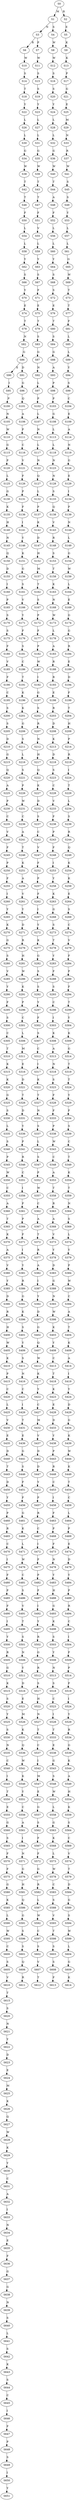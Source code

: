 strict digraph  {
	S0 -> S1 [ label = M ];
	S0 -> S2 [ label = R ];
	S1 -> S3 [ label = N ];
	S1 -> S4 [ label = S ];
	S2 -> S5 [ label = E ];
	S3 -> S6 [ label = R ];
	S3 -> S7 [ label = P ];
	S4 -> S8 [ label = W ];
	S5 -> S9 [ label = K ];
	S6 -> S10 [ label = W ];
	S7 -> S11 [ label = W ];
	S8 -> S12 [ label = W ];
	S9 -> S13 [ label = K ];
	S10 -> S14 [ label = S ];
	S11 -> S15 [ label = S ];
	S12 -> S16 [ label = S ];
	S13 -> S17 [ label = P ];
	S14 -> S18 [ label = T ];
	S15 -> S19 [ label = S ];
	S16 -> S20 [ label = S ];
	S17 -> S21 [ label = G ];
	S18 -> S22 [ label = Y ];
	S19 -> S23 [ label = Y ];
	S20 -> S24 [ label = Y ];
	S21 -> S25 [ label = E ];
	S22 -> S26 [ label = L ];
	S23 -> S27 [ label = L ];
	S24 -> S28 [ label = L ];
	S25 -> S29 [ label = M ];
	S26 -> S30 [ label = L ];
	S27 -> S31 [ label = L ];
	S28 -> S32 [ label = L ];
	S29 -> S33 [ label = N ];
	S30 -> S34 [ label = G ];
	S31 -> S35 [ label = G ];
	S32 -> S36 [ label = G ];
	S33 -> S37 [ label = R ];
	S34 -> S38 [ label = W ];
	S35 -> S39 [ label = W ];
	S36 -> S40 [ label = W ];
	S37 -> S41 [ label = W ];
	S38 -> S42 [ label = T ];
	S39 -> S43 [ label = T ];
	S40 -> S44 [ label = T ];
	S41 -> S45 [ label = S ];
	S42 -> S46 [ label = T ];
	S43 -> S47 [ label = T ];
	S44 -> S48 [ label = A ];
	S45 -> S49 [ label = S ];
	S46 -> S50 [ label = F ];
	S47 -> S51 [ label = F ];
	S48 -> S52 [ label = F ];
	S49 -> S53 [ label = Y ];
	S50 -> S54 [ label = L ];
	S51 -> S55 [ label = V ];
	S52 -> S56 [ label = L ];
	S53 -> S57 [ label = L ];
	S54 -> S58 [ label = L ];
	S55 -> S59 [ label = L ];
	S56 -> S60 [ label = L ];
	S57 -> S61 [ label = L ];
	S58 -> S62 [ label = Y ];
	S59 -> S63 [ label = Y ];
	S60 -> S64 [ label = Y ];
	S61 -> S65 [ label = G ];
	S62 -> S66 [ label = S ];
	S63 -> S67 [ label = S ];
	S64 -> S68 [ label = S ];
	S65 -> S69 [ label = W ];
	S66 -> S70 [ label = Y ];
	S67 -> S71 [ label = F ];
	S68 -> S72 [ label = S ];
	S69 -> S73 [ label = T ];
	S70 -> S74 [ label = E ];
	S71 -> S75 [ label = E ];
	S72 -> S76 [ label = E ];
	S73 -> S77 [ label = T ];
	S74 -> S78 [ label = T ];
	S75 -> S79 [ label = T ];
	S76 -> S80 [ label = T ];
	S77 -> S81 [ label = F ];
	S78 -> S82 [ label = N ];
	S79 -> S83 [ label = S ];
	S80 -> S84 [ label = S ];
	S81 -> S85 [ label = L ];
	S82 -> S86 [ label = G ];
	S83 -> S87 [ label = G ];
	S84 -> S88 [ label = G ];
	S85 -> S89 [ label = L ];
	S86 -> S90 [ label = E ];
	S86 -> S91 [ label = D ];
	S87 -> S92 [ label = N ];
	S88 -> S93 [ label = A ];
	S89 -> S94 [ label = Y ];
	S90 -> S95 [ label = I ];
	S91 -> S96 [ label = G ];
	S92 -> S97 [ label = L ];
	S93 -> S98 [ label = P ];
	S94 -> S99 [ label = S ];
	S95 -> S100 [ label = P ];
	S96 -> S101 [ label = Q ];
	S97 -> S102 [ label = P ];
	S98 -> S103 [ label = P ];
	S99 -> S104 [ label = C ];
	S100 -> S105 [ label = N ];
	S101 -> S106 [ label = A ];
	S102 -> S107 [ label = L ];
	S103 -> S108 [ label = G ];
	S104 -> S109 [ label = E ];
	S105 -> S110 [ label = W ];
	S106 -> S111 [ label = P ];
	S107 -> S112 [ label = N ];
	S108 -> S113 [ label = L ];
	S109 -> S114 [ label = A ];
	S110 -> S115 [ label = G ];
	S111 -> S116 [ label = C ];
	S112 -> S117 [ label = L ];
	S113 -> S118 [ label = L ];
	S114 -> S119 [ label = N ];
	S115 -> S120 [ label = P ];
	S116 -> S121 [ label = V ];
	S117 -> S122 [ label = N ];
	S118 -> S123 [ label = N ];
	S119 -> S124 [ label = G ];
	S120 -> S125 [ label = L ];
	S121 -> S126 [ label = F ];
	S122 -> S127 [ label = Q ];
	S123 -> S128 [ label = N ];
	S124 -> S129 [ label = E ];
	S125 -> S130 [ label = G ];
	S126 -> S131 [ label = P ];
	S127 -> S132 [ label = L ];
	S128 -> S133 [ label = S ];
	S129 -> S134 [ label = I ];
	S130 -> S135 [ label = K ];
	S131 -> S136 [ label = F ];
	S132 -> S137 [ label = P ];
	S133 -> S138 [ label = Q ];
	S134 -> S139 [ label = P ];
	S135 -> S140 [ label = H ];
	S136 -> S141 [ label = I ];
	S137 -> S142 [ label = K ];
	S138 -> S143 [ label = V ];
	S139 -> S144 [ label = N ];
	S140 -> S145 [ label = N ];
	S141 -> S146 [ label = Y ];
	S142 -> S147 [ label = D ];
	S143 -> S148 [ label = R ];
	S144 -> S149 [ label = L ];
	S145 -> S150 [ label = Q ];
	S146 -> S151 [ label = K ];
	S147 -> S152 [ label = H ];
	S148 -> S153 [ label = S ];
	S149 -> S154 [ label = G ];
	S150 -> S155 [ label = D ];
	S151 -> S156 [ label = G ];
	S152 -> S157 [ label = M ];
	S153 -> S158 [ label = T ];
	S154 -> S159 [ label = W ];
	S155 -> S160 [ label = I ];
	S156 -> S161 [ label = S ];
	S157 -> S162 [ label = T ];
	S158 -> S163 [ label = K ];
	S159 -> S164 [ label = L ];
	S160 -> S165 [ label = P ];
	S161 -> S166 [ label = V ];
	S162 -> S167 [ label = S ];
	S163 -> S168 [ label = N ];
	S164 -> S169 [ label = E ];
	S165 -> S170 [ label = S ];
	S166 -> S171 [ label = Y ];
	S167 -> S172 [ label = P ];
	S168 -> S173 [ label = W ];
	S169 -> S174 [ label = G ];
	S170 -> S175 [ label = S ];
	S171 -> S176 [ label = F ];
	S172 -> S177 [ label = F ];
	S173 -> S178 [ label = L ];
	S174 -> S179 [ label = G ];
	S175 -> S180 [ label = F ];
	S176 -> S181 [ label = S ];
	S177 -> S182 [ label = P ];
	S178 -> S183 [ label = A ];
	S179 -> S184 [ label = R ];
	S180 -> S185 [ label = V ];
	S181 -> S186 [ label = C ];
	S182 -> S187 [ label = W ];
	S183 -> S188 [ label = R ];
	S184 -> S189 [ label = E ];
	S185 -> S190 [ label = F ];
	S186 -> S191 [ label = T ];
	S187 -> S192 [ label = I ];
	S188 -> S193 [ label = R ];
	S189 -> S194 [ label = D ];
	S190 -> S195 [ label = C ];
	S191 -> S196 [ label = K ];
	S192 -> S197 [ label = G ];
	S193 -> S198 [ label = E ];
	S194 -> S199 [ label = F ];
	S195 -> S200 [ label = S ];
	S196 -> S201 [ label = K ];
	S197 -> S202 [ label = S ];
	S198 -> S203 [ label = R ];
	S199 -> S204 [ label = T ];
	S200 -> S205 [ label = S ];
	S201 -> S206 [ label = G ];
	S202 -> S207 [ label = R ];
	S203 -> S208 [ label = D ];
	S204 -> S209 [ label = H ];
	S205 -> S210 [ label = D ];
	S206 -> S211 [ label = S ];
	S207 -> S212 [ label = N ];
	S208 -> S213 [ label = K ];
	S209 -> S214 [ label = P ];
	S210 -> S215 [ label = G ];
	S211 -> S216 [ label = L ];
	S212 -> S217 [ label = H ];
	S213 -> S218 [ label = D ];
	S214 -> S219 [ label = R ];
	S215 -> S220 [ label = Q ];
	S216 -> S221 [ label = S ];
	S217 -> S222 [ label = Q ];
	S218 -> S223 [ label = S ];
	S219 -> S224 [ label = I ];
	S220 -> S225 [ label = A ];
	S221 -> S226 [ label = P ];
	S222 -> S227 [ label = K ];
	S223 -> S228 [ label = C ];
	S224 -> S229 [ label = T ];
	S225 -> S230 [ label = P ];
	S226 -> S231 [ label = W ];
	S227 -> S232 [ label = D ];
	S228 -> S233 [ label = V ];
	S229 -> S234 [ label = L ];
	S230 -> S235 [ label = C ];
	S231 -> S236 [ label = C ];
	S232 -> S237 [ label = S ];
	S233 -> S238 [ label = F ];
	S234 -> S239 [ label = S ];
	S235 -> S240 [ label = V ];
	S236 -> S241 [ label = A ];
	S237 -> S242 [ label = C ];
	S238 -> S243 [ label = P ];
	S239 -> S244 [ label = R ];
	S240 -> S245 [ label = F ];
	S241 -> S246 [ label = T ];
	S242 -> S247 [ label = V ];
	S243 -> S248 [ label = F ];
	S244 -> S249 [ label = Q ];
	S245 -> S250 [ label = P ];
	S246 -> S251 [ label = K ];
	S247 -> S252 [ label = F ];
	S248 -> S253 [ label = I ];
	S249 -> S254 [ label = K ];
	S250 -> S255 [ label = F ];
	S251 -> S256 [ label = A ];
	S252 -> S257 [ label = P ];
	S253 -> S258 [ label = Y ];
	S254 -> S259 [ label = K ];
	S255 -> S260 [ label = I ];
	S256 -> S261 [ label = V ];
	S257 -> S262 [ label = F ];
	S258 -> S263 [ label = K ];
	S259 -> S264 [ label = E ];
	S260 -> S265 [ label = Y ];
	S261 -> S266 [ label = Y ];
	S262 -> S267 [ label = I ];
	S263 -> S268 [ label = G ];
	S264 -> S269 [ label = S ];
	S265 -> S270 [ label = K ];
	S266 -> S271 [ label = D ];
	S267 -> S272 [ label = Y ];
	S268 -> S273 [ label = S ];
	S269 -> S274 [ label = C ];
	S270 -> S275 [ label = G ];
	S271 -> S276 [ label = R ];
	S272 -> S277 [ label = K ];
	S273 -> S278 [ label = T ];
	S274 -> S279 [ label = V ];
	S275 -> S280 [ label = S ];
	S276 -> S281 [ label = H ];
	S277 -> S282 [ label = G ];
	S278 -> S283 [ label = Y ];
	S279 -> S284 [ label = F ];
	S280 -> S285 [ label = V ];
	S281 -> S286 [ label = W ];
	S282 -> S287 [ label = S ];
	S283 -> S288 [ label = F ];
	S284 -> S289 [ label = P ];
	S285 -> S290 [ label = Y ];
	S286 -> S291 [ label = K ];
	S287 -> S292 [ label = S ];
	S288 -> S293 [ label = S ];
	S289 -> S294 [ label = F ];
	S290 -> S295 [ label = F ];
	S291 -> S296 [ label = P ];
	S292 -> S297 [ label = Y ];
	S293 -> S298 [ label = C ];
	S294 -> S299 [ label = T ];
	S295 -> S300 [ label = S ];
	S296 -> S301 [ label = C ];
	S297 -> S302 [ label = F ];
	S298 -> S303 [ label = I ];
	S299 -> S304 [ label = Y ];
	S300 -> S305 [ label = C ];
	S301 -> S306 [ label = L ];
	S302 -> S307 [ label = S ];
	S303 -> S308 [ label = K ];
	S304 -> S309 [ label = K ];
	S305 -> S310 [ label = T ];
	S306 -> S311 [ label = M ];
	S307 -> S312 [ label = C ];
	S308 -> S313 [ label = A ];
	S309 -> S314 [ label = G ];
	S310 -> S315 [ label = K ];
	S311 -> S316 [ label = E ];
	S312 -> S317 [ label = I ];
	S313 -> S318 [ label = N ];
	S314 -> S319 [ label = T ];
	S315 -> S320 [ label = K ];
	S316 -> S321 [ label = D ];
	S317 -> S322 [ label = K ];
	S318 -> S323 [ label = S ];
	S319 -> S324 [ label = T ];
	S320 -> S325 [ label = G ];
	S321 -> S326 [ label = T ];
	S322 -> S327 [ label = T ];
	S323 -> S328 [ label = F ];
	S324 -> S329 [ label = Y ];
	S325 -> S330 [ label = S ];
	S326 -> S331 [ label = D ];
	S327 -> S332 [ label = N ];
	S328 -> S333 [ label = F ];
	S329 -> S334 [ label = F ];
	S330 -> S335 [ label = L ];
	S331 -> S336 [ label = Y ];
	S332 -> S337 [ label = S ];
	S333 -> S338 [ label = P ];
	S334 -> S339 [ label = S ];
	S335 -> S340 [ label = S ];
	S336 -> S341 [ label = P ];
	S337 -> S342 [ label = L ];
	S338 -> S343 [ label = W ];
	S339 -> S344 [ label = C ];
	S340 -> S345 [ label = P ];
	S341 -> S346 [ label = R ];
	S342 -> S347 [ label = S ];
	S343 -> S348 [ label = C ];
	S344 -> S349 [ label = T ];
	S345 -> S350 [ label = W ];
	S346 -> S351 [ label = C ];
	S347 -> S352 [ label = P ];
	S348 -> S353 [ label = A ];
	S349 -> S354 [ label = K ];
	S350 -> S355 [ label = C ];
	S351 -> S356 [ label = I ];
	S352 -> S357 [ label = W ];
	S353 -> S358 [ label = T ];
	S354 -> S359 [ label = T ];
	S355 -> S360 [ label = A ];
	S356 -> S361 [ label = F ];
	S357 -> S362 [ label = C ];
	S358 -> S363 [ label = R ];
	S359 -> S364 [ label = N ];
	S360 -> S365 [ label = T ];
	S361 -> S366 [ label = P ];
	S362 -> S367 [ label = A ];
	S363 -> S368 [ label = A ];
	S364 -> S369 [ label = S ];
	S365 -> S370 [ label = K ];
	S366 -> S371 [ label = F ];
	S367 -> S372 [ label = T ];
	S368 -> S373 [ label = V ];
	S369 -> S374 [ label = L ];
	S370 -> S375 [ label = A ];
	S371 -> S376 [ label = I ];
	S372 -> S377 [ label = R ];
	S373 -> S378 [ label = Y ];
	S374 -> S379 [ label = Y ];
	S375 -> S380 [ label = V ];
	S376 -> S381 [ label = Y ];
	S377 -> S382 [ label = A ];
	S378 -> S383 [ label = D ];
	S379 -> S384 [ label = P ];
	S380 -> S385 [ label = Y ];
	S381 -> S386 [ label = R ];
	S382 -> S387 [ label = I ];
	S383 -> S388 [ label = G ];
	S384 -> S389 [ label = W ];
	S385 -> S390 [ label = D ];
	S386 -> S391 [ label = G ];
	S387 -> S392 [ label = Y ];
	S388 -> S393 [ label = N ];
	S389 -> S394 [ label = C ];
	S390 -> S395 [ label = R ];
	S391 -> S396 [ label = K ];
	S392 -> S397 [ label = D ];
	S393 -> S398 [ label = W ];
	S394 -> S399 [ label = A ];
	S395 -> S400 [ label = H ];
	S396 -> S401 [ label = S ];
	S397 -> S402 [ label = G ];
	S398 -> S403 [ label = K ];
	S399 -> S404 [ label = T ];
	S400 -> S405 [ label = W ];
	S401 -> S406 [ label = Y ];
	S402 -> S407 [ label = Q ];
	S403 -> S408 [ label = Y ];
	S404 -> S409 [ label = K ];
	S405 -> S410 [ label = K ];
	S406 -> S411 [ label = S ];
	S407 -> S412 [ label = W ];
	S408 -> S413 [ label = C ];
	S409 -> S414 [ label = A ];
	S410 -> S415 [ label = P ];
	S411 -> S416 [ label = N ];
	S412 -> S417 [ label = K ];
	S413 -> S418 [ label = T ];
	S414 -> S419 [ label = I ];
	S415 -> S420 [ label = C ];
	S416 -> S421 [ label = C ];
	S417 -> S422 [ label = Y ];
	S418 -> S423 [ label = K ];
	S419 -> S424 [ label = Y ];
	S420 -> S425 [ label = L ];
	S421 -> S426 [ label = I ];
	S422 -> S427 [ label = C ];
	S423 -> S428 [ label = E ];
	S424 -> S429 [ label = D ];
	S425 -> S430 [ label = V ];
	S426 -> S431 [ label = T ];
	S427 -> S432 [ label = M ];
	S428 -> S433 [ label = D ];
	S429 -> S434 [ label = G ];
	S430 -> S435 [ label = E ];
	S431 -> S436 [ label = E ];
	S432 -> S437 [ label = V ];
	S433 -> S438 [ label = Y ];
	S434 -> S439 [ label = K ];
	S435 -> S440 [ label = D ];
	S436 -> S441 [ label = G ];
	S437 -> S442 [ label = D ];
	S438 -> S443 [ label = P ];
	S439 -> S444 [ label = W ];
	S440 -> S445 [ label = T ];
	S441 -> S446 [ label = S ];
	S442 -> S447 [ label = D ];
	S443 -> S448 [ label = R ];
	S444 -> S449 [ label = K ];
	S445 -> S450 [ label = D ];
	S446 -> S451 [ label = F ];
	S447 -> S452 [ label = Y ];
	S448 -> S453 [ label = C ];
	S449 -> S454 [ label = T ];
	S450 -> S455 [ label = Y ];
	S451 -> S456 [ label = F ];
	S452 -> S457 [ label = P ];
	S453 -> S458 [ label = I ];
	S454 -> S459 [ label = C ];
	S455 -> S460 [ label = P ];
	S456 -> S461 [ label = G ];
	S457 -> S462 [ label = R ];
	S458 -> S463 [ label = F ];
	S459 -> S464 [ label = L ];
	S460 -> S465 [ label = R ];
	S461 -> S466 [ label = K ];
	S462 -> S467 [ label = C ];
	S463 -> S468 [ label = P ];
	S464 -> S469 [ label = P ];
	S465 -> S470 [ label = C ];
	S466 -> S471 [ label = L ];
	S467 -> S472 [ label = I ];
	S468 -> S473 [ label = F ];
	S469 -> S474 [ label = E ];
	S470 -> S475 [ label = I ];
	S471 -> S476 [ label = W ];
	S472 -> S477 [ label = F ];
	S473 -> S478 [ label = N ];
	S474 -> S479 [ label = D ];
	S475 -> S480 [ label = F ];
	S476 -> S481 [ label = C ];
	S477 -> S482 [ label = P ];
	S478 -> S483 [ label = Y ];
	S479 -> S484 [ label = Y ];
	S480 -> S485 [ label = P ];
	S481 -> S486 [ label = S ];
	S482 -> S487 [ label = F ];
	S483 -> S488 [ label = H ];
	S484 -> S489 [ label = P ];
	S485 -> S490 [ label = F ];
	S486 -> S491 [ label = V ];
	S487 -> S492 [ label = I ];
	S488 -> S493 [ label = G ];
	S489 -> S494 [ label = R ];
	S490 -> S495 [ label = I ];
	S491 -> S496 [ label = T ];
	S492 -> S497 [ label = Y ];
	S493 -> S498 [ label = K ];
	S494 -> S499 [ label = C ];
	S495 -> S500 [ label = Y ];
	S496 -> S501 [ label = S ];
	S497 -> S502 [ label = R ];
	S498 -> S503 [ label = S ];
	S499 -> S504 [ label = I ];
	S500 -> S505 [ label = R ];
	S501 -> S506 [ label = N ];
	S502 -> S507 [ label = G ];
	S503 -> S508 [ label = Y ];
	S504 -> S509 [ label = F ];
	S505 -> S510 [ label = G ];
	S506 -> S511 [ label = Y ];
	S507 -> S512 [ label = R ];
	S508 -> S513 [ label = N ];
	S509 -> S514 [ label = P ];
	S510 -> S515 [ label = K ];
	S511 -> S516 [ label = D ];
	S512 -> S517 [ label = S ];
	S513 -> S518 [ label = S ];
	S514 -> S519 [ label = F ];
	S515 -> S520 [ label = S ];
	S516 -> S521 [ label = E ];
	S517 -> S522 [ label = H ];
	S518 -> S523 [ label = C ];
	S519 -> S524 [ label = I ];
	S520 -> S525 [ label = Y ];
	S521 -> S526 [ label = M ];
	S522 -> S527 [ label = N ];
	S523 -> S528 [ label = I ];
	S524 -> S529 [ label = Y ];
	S525 -> S530 [ label = S ];
	S526 -> S531 [ label = K ];
	S527 -> S532 [ label = T ];
	S528 -> S533 [ label = T ];
	S529 -> S534 [ label = R ];
	S530 -> S535 [ label = N ];
	S531 -> S536 [ label = Q ];
	S532 -> S537 [ label = C ];
	S533 -> S538 [ label = E ];
	S534 -> S539 [ label = G ];
	S535 -> S540 [ label = C ];
	S536 -> S541 [ label = W ];
	S537 -> S542 [ label = I ];
	S538 -> S543 [ label = G ];
	S539 -> S544 [ label = K ];
	S540 -> S545 [ label = I ];
	S541 -> S546 [ label = K ];
	S542 -> S547 [ label = M ];
	S543 -> S548 [ label = S ];
	S544 -> S549 [ label = A ];
	S545 -> S550 [ label = T ];
	S546 -> S551 [ label = Y ];
	S547 -> S552 [ label = E ];
	S548 -> S553 [ label = W ];
	S549 -> S554 [ label = H ];
	S550 -> S555 [ label = E ];
	S551 -> S556 [ label = C ];
	S552 -> S557 [ label = G ];
	S553 -> S558 [ label = L ];
	S554 -> S559 [ label = K ];
	S555 -> S560 [ label = G ];
	S556 -> S561 [ label = A ];
	S557 -> S562 [ label = S ];
	S558 -> S563 [ label = G ];
	S559 -> S564 [ label = S ];
	S560 -> S565 [ label = S ];
	S561 -> S566 [ label = I ];
	S562 -> S567 [ label = F ];
	S563 -> S568 [ label = K ];
	S564 -> S569 [ label = C ];
	S565 -> S570 [ label = F ];
	S566 -> S571 [ label = N ];
	S567 -> S572 [ label = F ];
	S568 -> S573 [ label = L ];
	S569 -> S574 [ label = V ];
	S570 -> S575 [ label = F ];
	S571 -> S576 [ label = G ];
	S572 -> S577 [ label = G ];
	S573 -> S578 [ label = W ];
	S574 -> S579 [ label = T ];
	S575 -> S580 [ label = G ];
	S576 -> S581 [ label = H ];
	S577 -> S582 [ label = R ];
	S578 -> S583 [ label = C ];
	S579 -> S584 [ label = D ];
	S580 -> S585 [ label = K ];
	S581 -> S586 [ label = Q ];
	S582 -> S587 [ label = L ];
	S583 -> S588 [ label = S ];
	S584 -> S589 [ label = G ];
	S585 -> S590 [ label = L ];
	S586 -> S591 [ label = G ];
	S587 -> S592 [ label = W ];
	S588 -> S593 [ label = V ];
	S589 -> S594 [ label = S ];
	S590 -> S595 [ label = W ];
	S591 -> S596 [ label = S ];
	S592 -> S597 [ label = C ];
	S593 -> S598 [ label = T ];
	S594 -> S599 [ label = W ];
	S595 -> S600 [ label = C ];
	S596 -> S601 [ label = S ];
	S597 -> S602 [ label = S ];
	S598 -> S603 [ label = S ];
	S599 -> S604 [ label = L ];
	S600 -> S605 [ label = S ];
	S601 -> S606 [ label = Q ];
	S602 -> S607 [ label = V ];
	S603 -> S608 [ label = S ];
	S604 -> S609 [ label = G ];
	S605 -> S610 [ label = V ];
	S606 -> S611 [ label = R ];
	S607 -> S612 [ label = T ];
	S608 -> S613 [ label = F ];
	S609 -> S614 [ label = K ];
	S610 -> S615 [ label = T ];
	S615 -> S620 [ label = S ];
	S620 -> S621 [ label = N ];
	S621 -> S622 [ label = Y ];
	S622 -> S623 [ label = D ];
	S623 -> S624 [ label = E ];
	S624 -> S625 [ label = M ];
	S625 -> S626 [ label = K ];
	S626 -> S627 [ label = Q ];
	S627 -> S628 [ label = W ];
	S628 -> S629 [ label = K ];
	S629 -> S630 [ label = Y ];
	S630 -> S631 [ label = C ];
	S631 -> S632 [ label = A ];
	S632 -> S633 [ label = I ];
	S633 -> S634 [ label = N ];
	S634 -> S635 [ label = E ];
	S635 -> S636 [ label = F ];
	S636 -> S637 [ label = G ];
	S637 -> S638 [ label = G ];
	S638 -> S639 [ label = N ];
	S639 -> S640 [ label = S ];
	S640 -> S641 [ label = L ];
	S641 -> S642 [ label = S ];
	S642 -> S643 [ label = K ];
	S643 -> S644 [ label = S ];
	S644 -> S645 [ label = C ];
	S645 -> S646 [ label = I ];
	S646 -> S647 [ label = F ];
	S647 -> S648 [ label = P ];
	S648 -> S649 [ label = S ];
	S649 -> S650 [ label = I ];
	S650 -> S651 [ label = Y ];
}
